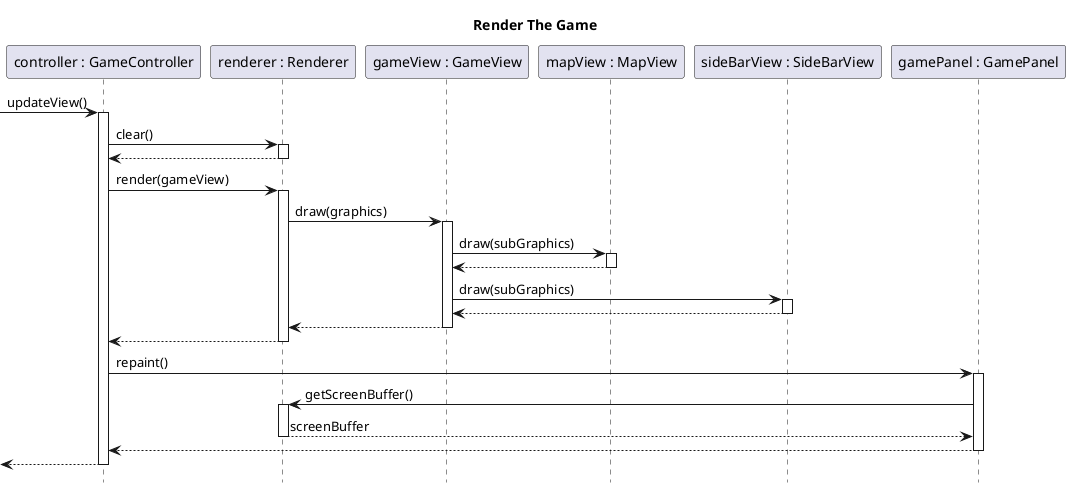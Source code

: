 @startuml render-game

title Render The Game
hide footbox
skinparam SequenceReferenceBackgroundColor white

participant "controller : GameController" as controller
participant "renderer : Renderer" as renderer
participant "gameView : GameView" as gameView
participant "mapView : MapView" as mapView
participant "sideBarView : SideBarView" as sideBarView
participant "gamePanel : GamePanel" as gamePanel

[-> controller ++: updateView()
	controller -> renderer ++: clear()
	return
	controller -> renderer ++: render(gameView)
		renderer -> gameView ++: draw(graphics)
			gameView -> mapView ++: draw(subGraphics)
			return
			gameView -> sideBarView ++: draw(subGraphics)
			return
		return
	return
	controller -> gamePanel ++: repaint()
		gamePanel -> renderer ++: getScreenBuffer()
		return screenBuffer
	return
return

@enduml

@startuml renderer

title Renderer Rendering
hide footbox
skinparam SequenceReferenceBackgroundColor white

participant "renderer : Renderer" as renderer
participant "view : Drawable" as view

[-> renderer ++: render(view)
	renderer -> view ++: draw(graphics)
	return
return

@enduml

@startuml render-game-view

title Rendering the Map
hide footbox
skinparam SequenceReferenceBackgroundColor white

participant "mapView : MapView" as MapView
participant "roomView : RoomView" as roomView
participant "tileView : TileView" as tileView
participant "itemView : Drawable" as itemView
participant "personView : Drawable" as personView

[-> mapView ++: draw(graphics)
	loop roomView in roomViews
		mapView -> roomView ++: draw(graphics)
			loop tileView in tileViews
				roomView -> tileView ++: draw(graphics)
					opt tile has item
						tileView -> itemView ++: draw(subGraphics)
						return
					end
					opt tile has person
						tileView -> personView ++: draw(subGraphics)
						return
					end
				return
			end
		return
	end
return

@enduml


@startuml render-side-panel

title Rendering the SidePanelView
hide footbox
skinparam SequenceReferenceBackgroundColor white

participant "sidePanelView : SidePanelView" as sidePanelView
participant "playerView : PlayerView" as playerView
participant "personView : PersonView" as personView
participant "inventoryView : InventoryView" as inventoryView
participant "itemView : ItemView" as itemView


[-> sidePanelView ++: draw(graphics)
	loop playerView in playerViews
		sidePanelView -> playerView ++: draw(subGraphics)
			playerView -> personView ++: draw(subGraphics)
			return
			playerView -> inventoryView ++: draw(subGraphics)
				loop itemView in itemViews
					inventoryView -> itemView ++: draw(subGraphics)
					return
				end
			return
		return
	end
return

@enduml
